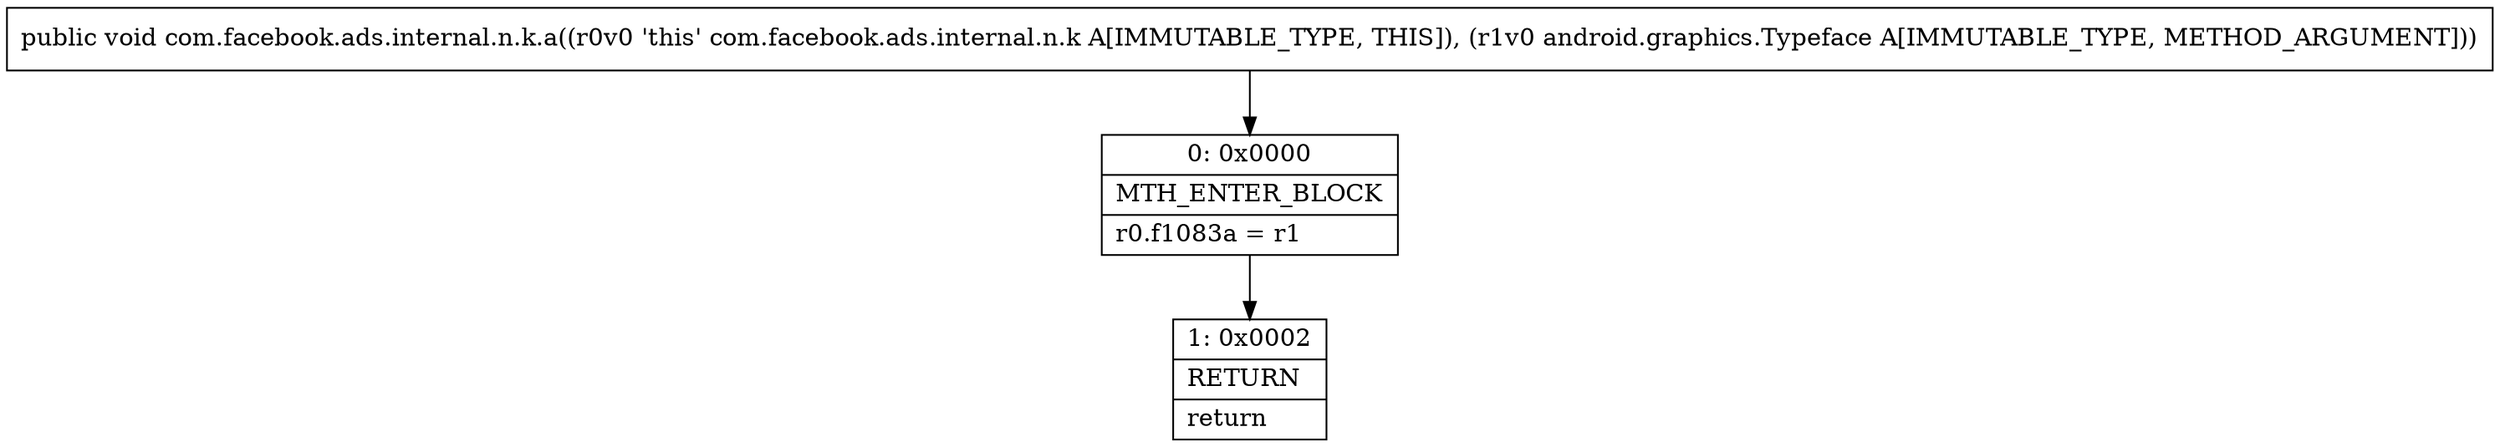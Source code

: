 digraph "CFG forcom.facebook.ads.internal.n.k.a(Landroid\/graphics\/Typeface;)V" {
Node_0 [shape=record,label="{0\:\ 0x0000|MTH_ENTER_BLOCK\l|r0.f1083a = r1\l}"];
Node_1 [shape=record,label="{1\:\ 0x0002|RETURN\l|return\l}"];
MethodNode[shape=record,label="{public void com.facebook.ads.internal.n.k.a((r0v0 'this' com.facebook.ads.internal.n.k A[IMMUTABLE_TYPE, THIS]), (r1v0 android.graphics.Typeface A[IMMUTABLE_TYPE, METHOD_ARGUMENT])) }"];
MethodNode -> Node_0;
Node_0 -> Node_1;
}

